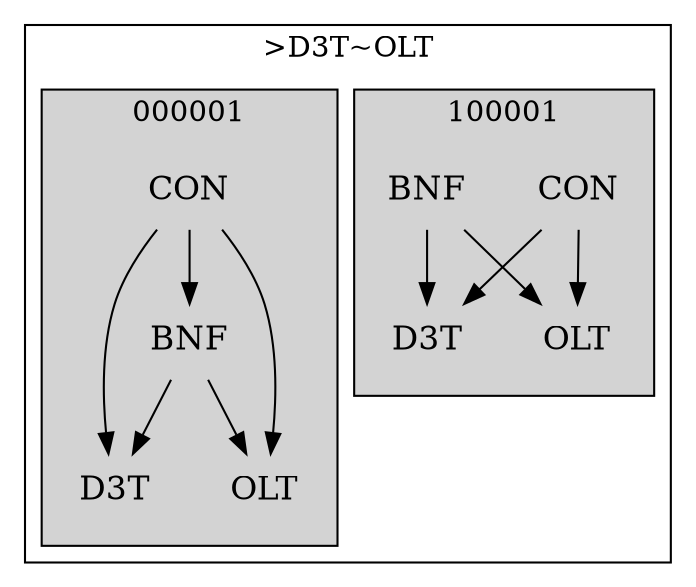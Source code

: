 strict digraph FirstlevelCluster {
	labelloc = "t";
	compound = false;
	subgraph cluster_0 {
	label= ">D3T~OLT";
		subgraph	cluster_2 {
		label = "100001";
			style = filled;
			node	[label = CON, shape = plaintext, fontsize = 16] CON2;
			node	[label = BNF, shape = plaintext, fontsize = 16] BNF2;
			node	[label = D3T, shape = plaintext, fontsize = 16] D3T2;
			node	[label = OLT, shape = plaintext, fontsize = 16] OLT2;
			CON2->D3T2;CON2->OLT2;BNF2->D3T2;BNF2->OLT2;			}
		subgraph	cluster_3 {
		label = "000001";
			style = filled;
			node	[label = CON, shape = plaintext, fontsize = 16] CON3;
			node	[label = BNF, shape = plaintext, fontsize = 16] BNF3;
			node	[label = D3T, shape = plaintext, fontsize = 16] D3T3;
			node	[label = OLT, shape = plaintext, fontsize = 16] OLT3;
			CON3->BNF3;CON3->D3T3;CON3->OLT3;BNF3->D3T3;BNF3->OLT3;			}
}}